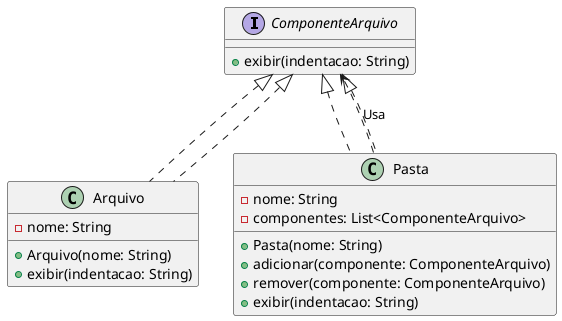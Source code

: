 @startuml

interface ComponenteArquivo {
    + exibir(indentacao: String)
}

class Arquivo implements ComponenteArquivo {
    - nome: String
    + Arquivo(nome: String)
    + exibir(indentacao: String)
}

class Pasta implements ComponenteArquivo {
    - nome: String
    - componentes: List<ComponenteArquivo>
    + Pasta(nome: String)
    + adicionar(componente: ComponenteArquivo)
    + remover(componente: ComponenteArquivo)
    + exibir(indentacao: String)
}

ComponenteArquivo <|.. Arquivo
ComponenteArquivo <|.. Pasta
Pasta ..> ComponenteArquivo : "Usa"

@enduml